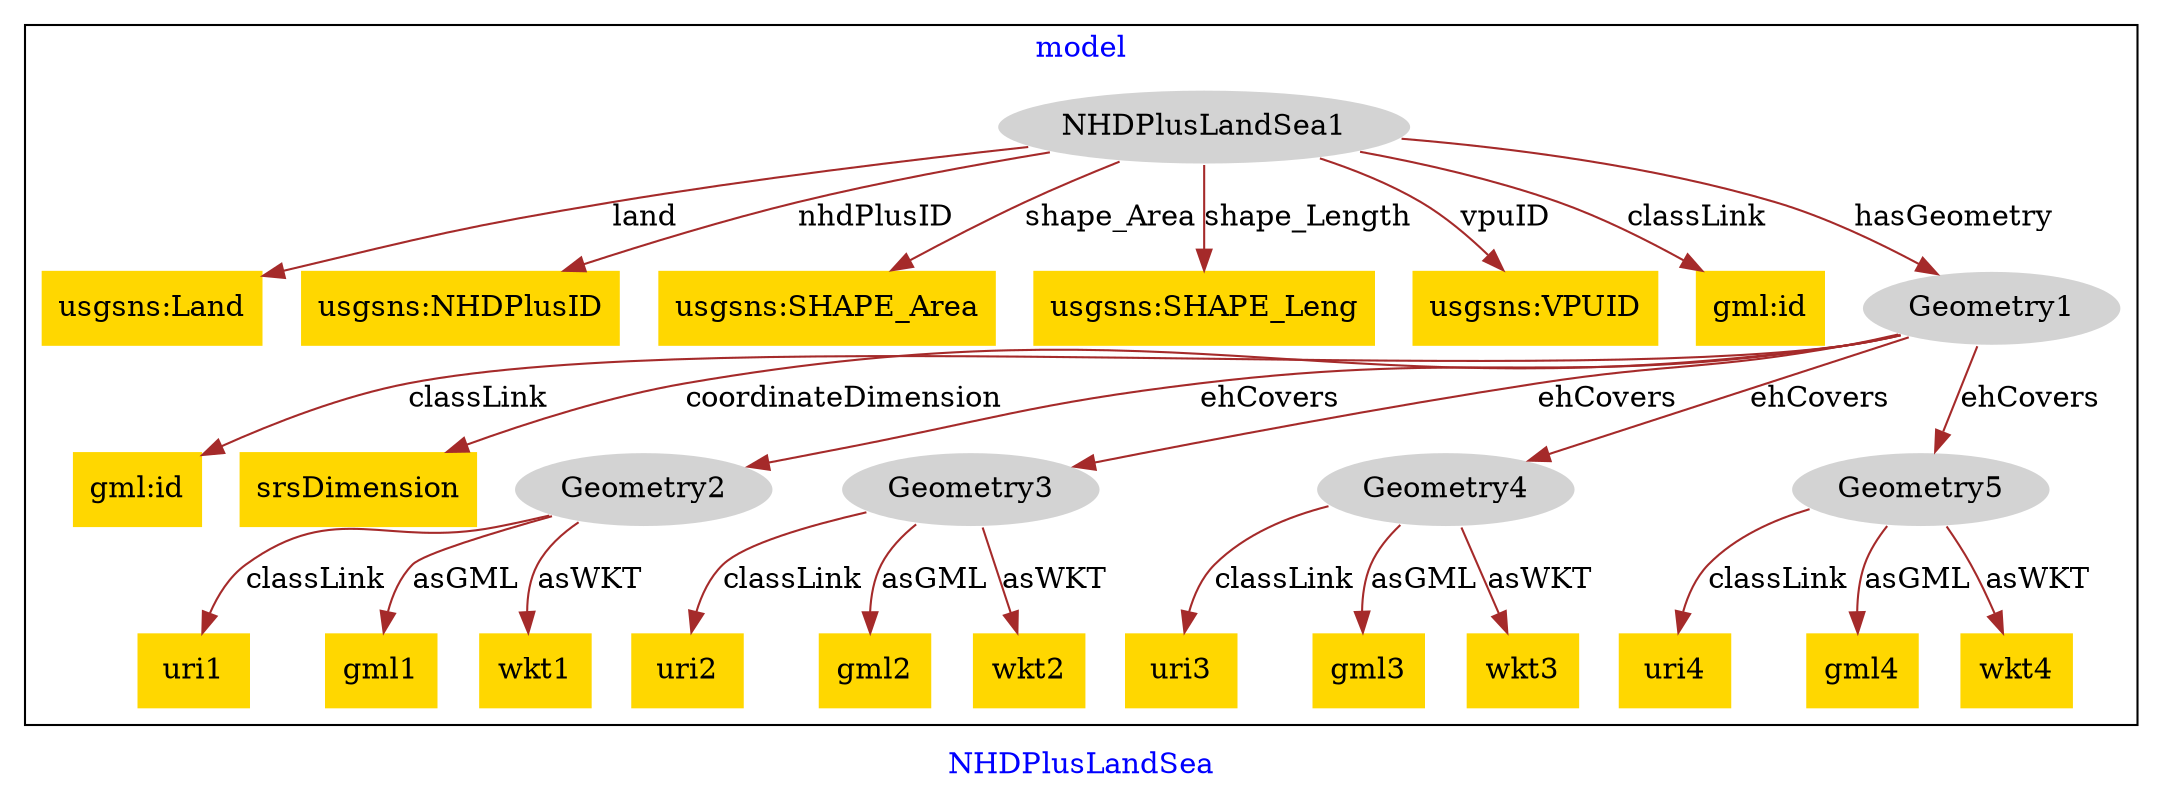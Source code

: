 digraph n0 {
fontcolor="blue"
remincross="true"
label="NHDPlusLandSea"
subgraph cluster {
label="model"
n2[style="filled",color="white",fillcolor="lightgray",label="NHDPlusLandSea1"];
n3[shape="plaintext",style="filled",fillcolor="gold",label="usgsns:Land"];
n4[shape="plaintext",style="filled",fillcolor="gold",label="usgsns:NHDPlusID"];
n5[shape="plaintext",style="filled",fillcolor="gold",label="usgsns:SHAPE_Area"];
n6[shape="plaintext",style="filled",fillcolor="gold",label="usgsns:SHAPE_Leng"];
n7[shape="plaintext",style="filled",fillcolor="gold",label="usgsns:VPUID"];
n8[shape="plaintext",style="filled",fillcolor="gold",label="gml:id"];
n9[style="filled",color="white",fillcolor="lightgray",label="Geometry1"];
n10[shape="plaintext",style="filled",fillcolor="gold",label="gml:id"];
n11[shape="plaintext",style="filled",fillcolor="gold",label="srsDimension"];
n12[style="filled",color="white",fillcolor="lightgray",label="Geometry2"];
n13[style="filled",color="white",fillcolor="lightgray",label="Geometry3"];
n14[style="filled",color="white",fillcolor="lightgray",label="Geometry4"];
n15[style="filled",color="white",fillcolor="lightgray",label="Geometry5"];
n16[shape="plaintext",style="filled",fillcolor="gold",label="uri1"];
n17[shape="plaintext",style="filled",fillcolor="gold",label="gml1"];
n18[shape="plaintext",style="filled",fillcolor="gold",label="wkt1"];
n19[shape="plaintext",style="filled",fillcolor="gold",label="uri2"];
n20[shape="plaintext",style="filled",fillcolor="gold",label="gml2"];
n21[shape="plaintext",style="filled",fillcolor="gold",label="wkt2"];
n22[shape="plaintext",style="filled",fillcolor="gold",label="uri3"];
n23[shape="plaintext",style="filled",fillcolor="gold",label="gml3"];
n24[shape="plaintext",style="filled",fillcolor="gold",label="wkt3"];
n25[shape="plaintext",style="filled",fillcolor="gold",label="uri4"];
n26[shape="plaintext",style="filled",fillcolor="gold",label="gml4"];
n27[shape="plaintext",style="filled",fillcolor="gold",label="wkt4"];
}
n2 -> n3[color="brown",fontcolor="black",label="land"]
n2 -> n4[color="brown",fontcolor="black",label="nhdPlusID"]
n2 -> n5[color="brown",fontcolor="black",label="shape_Area"]
n2 -> n6[color="brown",fontcolor="black",label="shape_Length"]
n2 -> n7[color="brown",fontcolor="black",label="vpuID"]
n2 -> n8[color="brown",fontcolor="black",label="classLink"]
n2 -> n9[color="brown",fontcolor="black",label="hasGeometry"]
n9 -> n10[color="brown",fontcolor="black",label="classLink"]
n9 -> n11[color="brown",fontcolor="black",label="coordinateDimension"]
n9 -> n12[color="brown",fontcolor="black",label="ehCovers"]
n9 -> n13[color="brown",fontcolor="black",label="ehCovers"]
n9 -> n14[color="brown",fontcolor="black",label="ehCovers"]
n9 -> n15[color="brown",fontcolor="black",label="ehCovers"]
n12 -> n16[color="brown",fontcolor="black",label="classLink"]
n12 -> n17[color="brown",fontcolor="black",label="asGML"]
n12 -> n18[color="brown",fontcolor="black",label="asWKT"]
n13 -> n19[color="brown",fontcolor="black",label="classLink"]
n13 -> n20[color="brown",fontcolor="black",label="asGML"]
n13 -> n21[color="brown",fontcolor="black",label="asWKT"]
n14 -> n22[color="brown",fontcolor="black",label="classLink"]
n14 -> n23[color="brown",fontcolor="black",label="asGML"]
n14 -> n24[color="brown",fontcolor="black",label="asWKT"]
n15 -> n25[color="brown",fontcolor="black",label="classLink"]
n15 -> n26[color="brown",fontcolor="black",label="asGML"]
n15 -> n27[color="brown",fontcolor="black",label="asWKT"]
}
